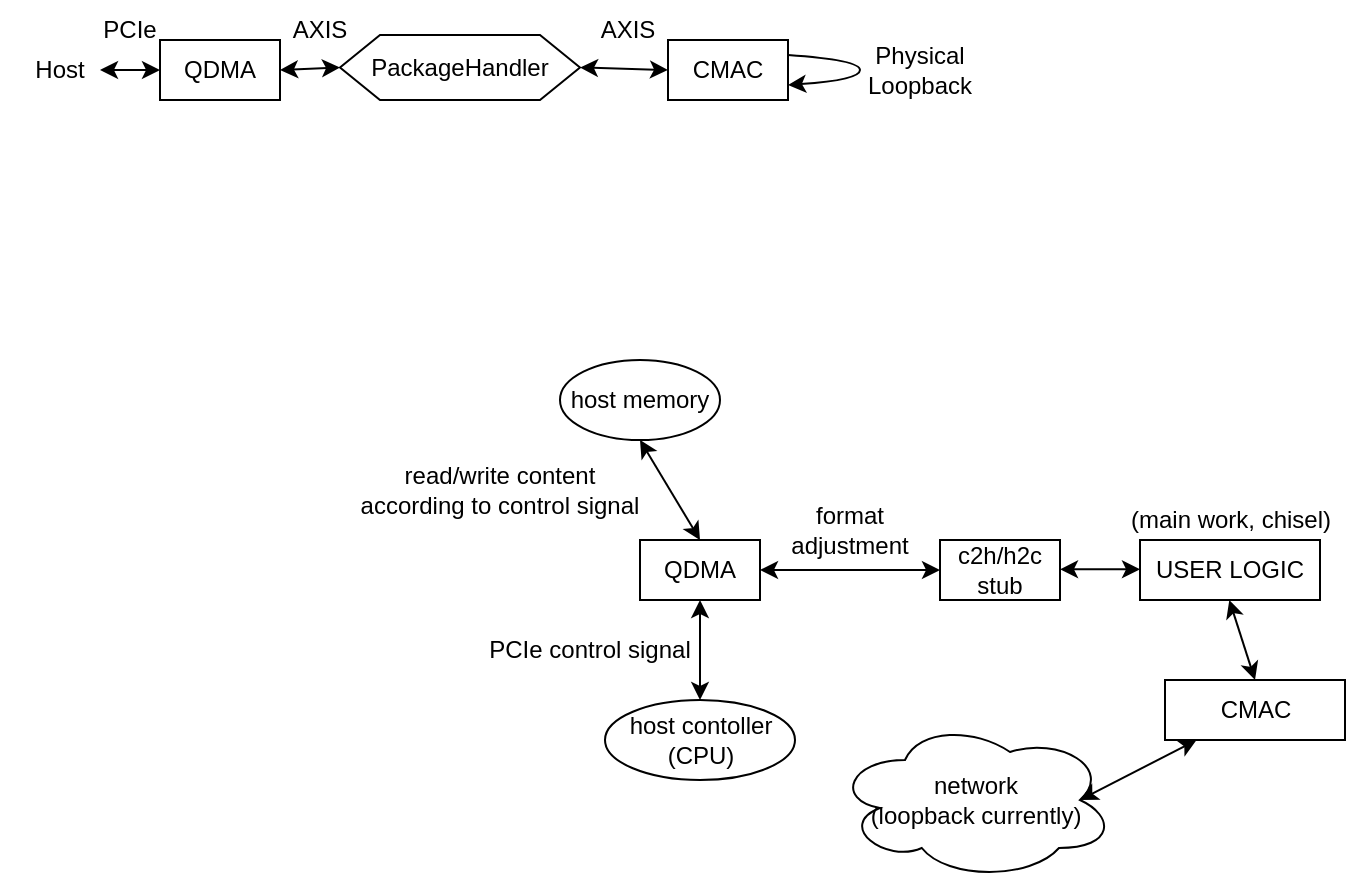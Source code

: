<mxfile version="20.3.0" type="device"><diagram id="SSwS8upjxVf1ByuUQFuW" name="第 1 页"><mxGraphModel dx="927" dy="508" grid="1" gridSize="10" guides="1" tooltips="1" connect="1" arrows="1" fold="1" page="1" pageScale="1" pageWidth="827" pageHeight="1169" math="0" shadow="0"><root><mxCell id="0"/><mxCell id="1" parent="0"/><mxCell id="5rTO3oyKZOQUrIB03tpV-2" value="" style="endArrow=classic;startArrow=classic;html=1;rounded=0;exitX=0.5;exitY=0;exitDx=0;exitDy=0;" parent="1" edge="1"><mxGeometry width="50" height="50" relative="1" as="geometry"><mxPoint x="370" y="440" as="sourcePoint"/><mxPoint x="370" y="390" as="targetPoint"/></mxGeometry></mxCell><mxCell id="5rTO3oyKZOQUrIB03tpV-3" value="QDMA" style="rounded=0;whiteSpace=wrap;html=1;" parent="1" vertex="1"><mxGeometry x="340" y="360" width="60" height="30" as="geometry"/></mxCell><mxCell id="5rTO3oyKZOQUrIB03tpV-4" value="PCIe control signal" style="text;html=1;strokeColor=none;fillColor=none;align=center;verticalAlign=middle;whiteSpace=wrap;rounded=0;" parent="1" vertex="1"><mxGeometry x="260" y="410" width="110" height="10" as="geometry"/></mxCell><mxCell id="5rTO3oyKZOQUrIB03tpV-7" value="" style="endArrow=classic;startArrow=classic;html=1;rounded=0;entryX=0.5;entryY=1;entryDx=0;entryDy=0;exitX=0.5;exitY=0;exitDx=0;exitDy=0;" parent="1" source="5rTO3oyKZOQUrIB03tpV-3" target="5rTO3oyKZOQUrIB03tpV-18" edge="1"><mxGeometry width="50" height="50" relative="1" as="geometry"><mxPoint x="350" y="370" as="sourcePoint"/><mxPoint x="335" y="300" as="targetPoint"/></mxGeometry></mxCell><mxCell id="5rTO3oyKZOQUrIB03tpV-8" value="read/write content &lt;br&gt;according to control signal" style="text;html=1;strokeColor=none;fillColor=none;align=center;verticalAlign=middle;whiteSpace=wrap;rounded=0;" parent="1" vertex="1"><mxGeometry x="190" y="320" width="160" height="30" as="geometry"/></mxCell><mxCell id="5rTO3oyKZOQUrIB03tpV-9" value="" style="endArrow=classic;startArrow=classic;html=1;rounded=0;exitX=1;exitY=0.5;exitDx=0;exitDy=0;entryX=0;entryY=0.5;entryDx=0;entryDy=0;" parent="1" source="5rTO3oyKZOQUrIB03tpV-3" target="5rTO3oyKZOQUrIB03tpV-10" edge="1"><mxGeometry width="50" height="50" relative="1" as="geometry"><mxPoint x="410" y="400" as="sourcePoint"/><mxPoint x="440" y="375" as="targetPoint"/></mxGeometry></mxCell><mxCell id="5rTO3oyKZOQUrIB03tpV-10" value="c2h/h2c stub" style="rounded=0;whiteSpace=wrap;html=1;" parent="1" vertex="1"><mxGeometry x="490" y="360" width="60" height="30" as="geometry"/></mxCell><mxCell id="5rTO3oyKZOQUrIB03tpV-11" value="" style="endArrow=classic;startArrow=classic;html=1;rounded=0;exitX=1;exitY=0.5;exitDx=0;exitDy=0;" parent="1" edge="1"><mxGeometry width="50" height="50" relative="1" as="geometry"><mxPoint x="550" y="374.66" as="sourcePoint"/><mxPoint x="590" y="374.66" as="targetPoint"/></mxGeometry></mxCell><mxCell id="5rTO3oyKZOQUrIB03tpV-12" value="USER LOGIC" style="rounded=0;whiteSpace=wrap;html=1;" parent="1" vertex="1"><mxGeometry x="590" y="360" width="90" height="30" as="geometry"/></mxCell><mxCell id="5rTO3oyKZOQUrIB03tpV-13" value="format adjustment" style="text;html=1;strokeColor=none;fillColor=none;align=center;verticalAlign=middle;whiteSpace=wrap;rounded=0;" parent="1" vertex="1"><mxGeometry x="410" y="340" width="70" height="30" as="geometry"/></mxCell><mxCell id="5rTO3oyKZOQUrIB03tpV-16" value="" style="endArrow=classic;startArrow=classic;html=1;rounded=0;exitX=0.5;exitY=0;exitDx=0;exitDy=0;" parent="1" source="5rTO3oyKZOQUrIB03tpV-19" edge="1"><mxGeometry width="50" height="50" relative="1" as="geometry"><mxPoint x="634.66" y="440" as="sourcePoint"/><mxPoint x="634.66" y="390" as="targetPoint"/></mxGeometry></mxCell><mxCell id="5rTO3oyKZOQUrIB03tpV-17" value="(main work, chisel)" style="text;html=1;strokeColor=none;fillColor=none;align=center;verticalAlign=middle;whiteSpace=wrap;rounded=0;" parent="1" vertex="1"><mxGeometry x="577.5" y="340" width="115" height="20" as="geometry"/></mxCell><mxCell id="5rTO3oyKZOQUrIB03tpV-18" value="&lt;span style=&quot;&quot;&gt;host memory&lt;/span&gt;" style="ellipse;whiteSpace=wrap;html=1;" parent="1" vertex="1"><mxGeometry x="300" y="270" width="80" height="40" as="geometry"/></mxCell><mxCell id="5rTO3oyKZOQUrIB03tpV-19" value="CMAC" style="rounded=0;whiteSpace=wrap;html=1;" parent="1" vertex="1"><mxGeometry x="602.5" y="430" width="90" height="30" as="geometry"/></mxCell><mxCell id="5rTO3oyKZOQUrIB03tpV-20" value="network&lt;br&gt;(loopback currently)" style="ellipse;shape=cloud;whiteSpace=wrap;html=1;" parent="1" vertex="1"><mxGeometry x="437.5" y="450" width="140" height="80" as="geometry"/></mxCell><mxCell id="5rTO3oyKZOQUrIB03tpV-21" value="&lt;span style=&quot;&quot;&gt;host contoller&lt;br&gt;(CPU)&lt;br&gt;&lt;/span&gt;" style="ellipse;whiteSpace=wrap;html=1;" parent="1" vertex="1"><mxGeometry x="322.5" y="440" width="95" height="40" as="geometry"/></mxCell><mxCell id="5rTO3oyKZOQUrIB03tpV-22" value="" style="endArrow=classic;startArrow=classic;html=1;rounded=0;entryX=0.875;entryY=0.5;entryDx=0;entryDy=0;entryPerimeter=0;" parent="1" source="5rTO3oyKZOQUrIB03tpV-19" target="5rTO3oyKZOQUrIB03tpV-20" edge="1"><mxGeometry width="50" height="50" relative="1" as="geometry"><mxPoint x="600" y="445" as="sourcePoint"/><mxPoint x="644.66" y="400" as="targetPoint"/></mxGeometry></mxCell><mxCell id="8tbQuQZKRg3G3KV0FYkz-1" value="QDMA" style="rounded=0;whiteSpace=wrap;html=1;" vertex="1" parent="1"><mxGeometry x="100" y="110" width="60" height="30" as="geometry"/></mxCell><mxCell id="8tbQuQZKRg3G3KV0FYkz-2" value="PackageHandler" style="shape=hexagon;perimeter=hexagonPerimeter2;whiteSpace=wrap;html=1;fixedSize=1;" vertex="1" parent="1"><mxGeometry x="190" y="107.5" width="120" height="32.5" as="geometry"/></mxCell><mxCell id="8tbQuQZKRg3G3KV0FYkz-3" value="CMAC" style="rounded=0;whiteSpace=wrap;html=1;" vertex="1" parent="1"><mxGeometry x="354" y="110" width="60" height="30" as="geometry"/></mxCell><mxCell id="8tbQuQZKRg3G3KV0FYkz-5" value="" style="endArrow=classic;startArrow=classic;html=1;rounded=0;entryX=0;entryY=0.5;entryDx=0;entryDy=0;" edge="1" parent="1" target="8tbQuQZKRg3G3KV0FYkz-1"><mxGeometry width="50" height="50" relative="1" as="geometry"><mxPoint x="70" y="125" as="sourcePoint"/><mxPoint x="100" y="150" as="targetPoint"/></mxGeometry></mxCell><mxCell id="8tbQuQZKRg3G3KV0FYkz-6" value="PCIe" style="text;html=1;strokeColor=none;fillColor=none;align=center;verticalAlign=middle;whiteSpace=wrap;rounded=0;" vertex="1" parent="1"><mxGeometry x="60" y="90" width="50" height="30" as="geometry"/></mxCell><mxCell id="8tbQuQZKRg3G3KV0FYkz-7" value="" style="endArrow=classic;startArrow=classic;html=1;rounded=0;entryX=0;entryY=0.5;entryDx=0;entryDy=0;exitX=1;exitY=0.5;exitDx=0;exitDy=0;" edge="1" parent="1" source="8tbQuQZKRg3G3KV0FYkz-1" target="8tbQuQZKRg3G3KV0FYkz-2"><mxGeometry width="50" height="50" relative="1" as="geometry"><mxPoint x="190" y="250" as="sourcePoint"/><mxPoint x="240" y="200" as="targetPoint"/></mxGeometry></mxCell><mxCell id="8tbQuQZKRg3G3KV0FYkz-8" value="AXIS" style="text;html=1;strokeColor=none;fillColor=none;align=center;verticalAlign=middle;whiteSpace=wrap;rounded=0;" vertex="1" parent="1"><mxGeometry x="160" y="90" width="40" height="30" as="geometry"/></mxCell><mxCell id="8tbQuQZKRg3G3KV0FYkz-9" value="AXIS" style="text;html=1;strokeColor=none;fillColor=none;align=center;verticalAlign=middle;whiteSpace=wrap;rounded=0;" vertex="1" parent="1"><mxGeometry x="314" y="90" width="40" height="30" as="geometry"/></mxCell><mxCell id="8tbQuQZKRg3G3KV0FYkz-10" value="" style="endArrow=classic;startArrow=classic;html=1;rounded=0;entryX=0;entryY=0.5;entryDx=0;entryDy=0;exitX=1;exitY=0.5;exitDx=0;exitDy=0;" edge="1" parent="1" source="8tbQuQZKRg3G3KV0FYkz-2" target="8tbQuQZKRg3G3KV0FYkz-3"><mxGeometry width="50" height="50" relative="1" as="geometry"><mxPoint x="170" y="135" as="sourcePoint"/><mxPoint x="200" y="133.75" as="targetPoint"/><Array as="points"/></mxGeometry></mxCell><mxCell id="8tbQuQZKRg3G3KV0FYkz-12" value="" style="curved=1;endArrow=classic;html=1;rounded=0;exitX=1;exitY=0.25;exitDx=0;exitDy=0;entryX=1;entryY=0.75;entryDx=0;entryDy=0;" edge="1" parent="1" source="8tbQuQZKRg3G3KV0FYkz-3" target="8tbQuQZKRg3G3KV0FYkz-3"><mxGeometry width="50" height="50" relative="1" as="geometry"><mxPoint x="430" y="220" as="sourcePoint"/><mxPoint x="480" y="170" as="targetPoint"/><Array as="points"><mxPoint x="450" y="120"/><mxPoint x="450" y="130"/></Array></mxGeometry></mxCell><mxCell id="8tbQuQZKRg3G3KV0FYkz-13" value="Physical Loopback" style="text;html=1;strokeColor=none;fillColor=none;align=center;verticalAlign=middle;whiteSpace=wrap;rounded=0;" vertex="1" parent="1"><mxGeometry x="450" y="110" width="60" height="30" as="geometry"/></mxCell><mxCell id="8tbQuQZKRg3G3KV0FYkz-15" value="Host" style="text;html=1;strokeColor=none;fillColor=none;align=center;verticalAlign=middle;whiteSpace=wrap;rounded=0;" vertex="1" parent="1"><mxGeometry x="20" y="110" width="60" height="30" as="geometry"/></mxCell></root></mxGraphModel></diagram></mxfile>